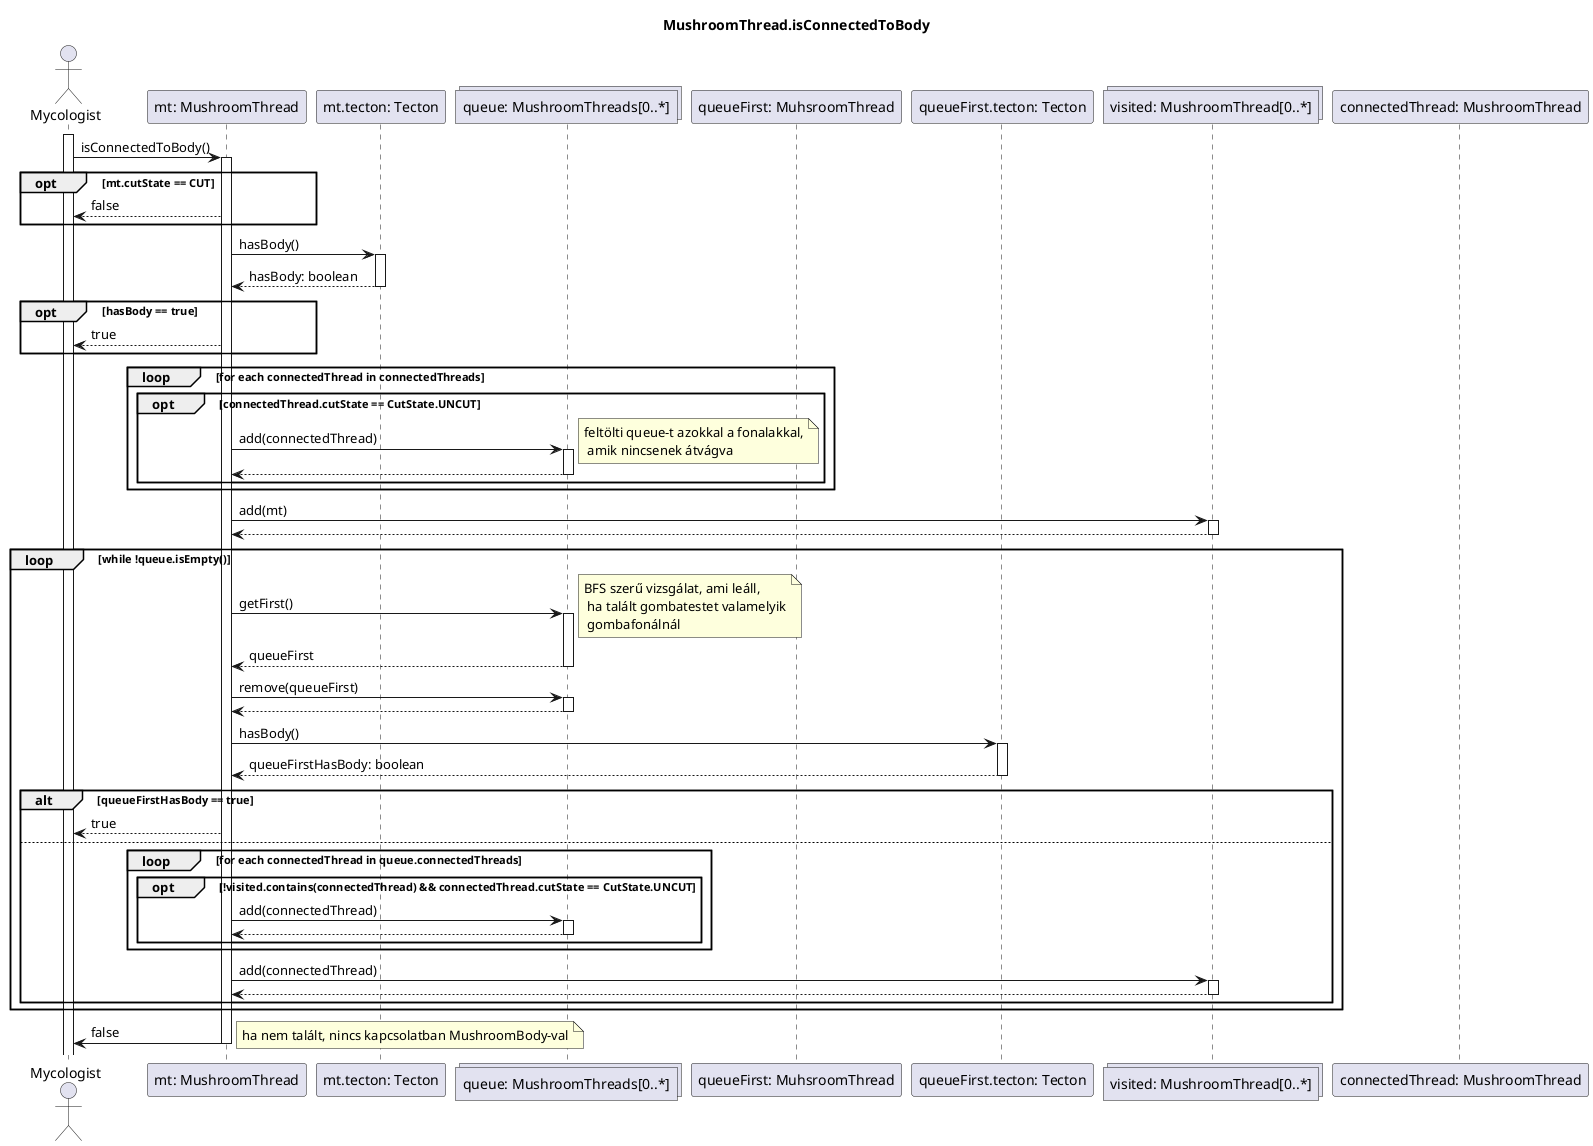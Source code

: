 @startuml Is Connected To Body
title MushroomThread.isConnectedToBody

actor "Mycologist" as mycologist

participant "mt: MushroomThread" as mt
participant "mt.tecton: Tecton" as t
collections "queue: MushroomThreads[0..*]" as q
participant "queueFirst: MuhsroomThread" as q1
participant "queueFirst.tecton: Tecton" as q1t
collections "visited: MushroomThread[0..*]" as visited

participant "connectedThread: MushroomThread" as ct


activate mycologist
mycologist -> mt: isConnectedToBody()
activate mt


opt mt.cutState == CUT
    mt --> mycologist: false
end

mt -> t: hasBody()
activate t
t --> mt: hasBody: boolean
deactivate t

opt hasBody == true
    mt --> mycologist: true
end



loop for each connectedThread in connectedThreads  
    opt connectedThread.cutState == CutState.UNCUT
        mt -> q: add(connectedThread)
        note right: feltölti queue-t azokkal a fonalakkal,\n amik nincsenek átvágva
        activate q
        q --> mt
        deactivate q
    end
end

mt -> visited: add(mt)
activate visited
visited --> mt
deactivate visited

loop while !queue.isEmpty()
    mt -> q: getFirst() 
    note right: BFS szerű vizsgálat, ami leáll,\n ha talált gombatestet valamelyik\n gombafonálnál
    activate q
    q --> mt: queueFirst
    deactivate q

    mt -> q: remove(queueFirst)
    activate q
    q --> mt
    deactivate q

    mt -> q1t: hasBody()
    activate q1t
    q1t --> mt: queueFirstHasBody: boolean
    deactivate q1t

    alt queueFirstHasBody == true
        mt --> mycologist: true

    else
        loop for each connectedThread in queue.connectedThreads
            opt !visited.contains(connectedThread) && connectedThread.cutState == CutState.UNCUT
                mt -> q: add(connectedThread)
                activate q
                q --> mt
                deactivate q
            end
        end

        mt -> visited: add(connectedThread)
        activate visited
        visited --> mt
        deactivate visited
    end
end

mt -> mycologist: false
note right: ha nem talált, nincs kapcsolatban MushroomBody-val
deactivate mt



@enduml
